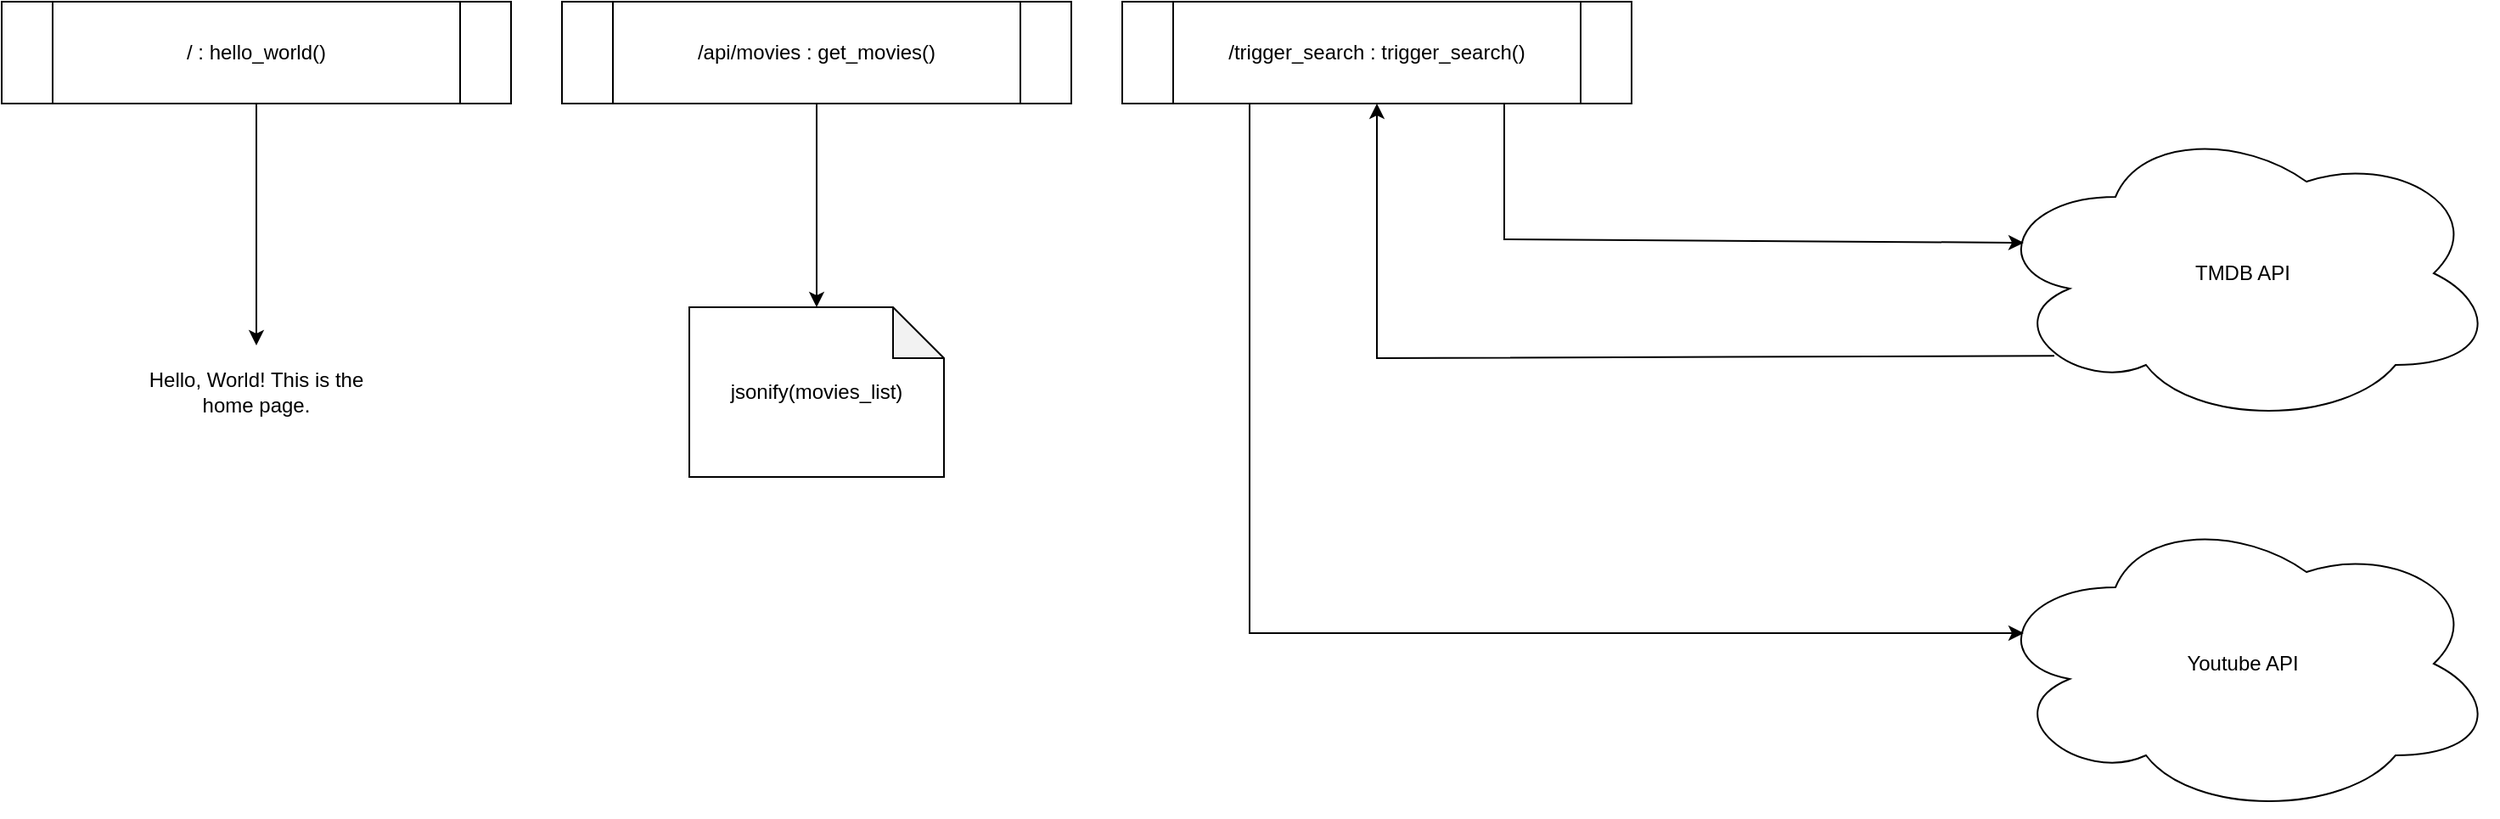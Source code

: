 <mxfile version="22.1.16" type="github">
  <diagram name="Page-1" id="FavIiO_On8jeepOU1Gb4">
    <mxGraphModel dx="1050" dy="522" grid="1" gridSize="10" guides="1" tooltips="1" connect="1" arrows="1" fold="1" page="1" pageScale="1" pageWidth="850" pageHeight="1100" math="0" shadow="0">
      <root>
        <mxCell id="0" />
        <mxCell id="1" parent="0" />
        <mxCell id="EQATGkMoCbNwmrRgMAHa-1" value="/trigger_search&amp;nbsp;: trigger_search()" style="shape=process;whiteSpace=wrap;html=1;backgroundOutline=1;" vertex="1" parent="1">
          <mxGeometry x="670" y="10" width="300" height="60" as="geometry" />
        </mxCell>
        <mxCell id="EQATGkMoCbNwmrRgMAHa-2" value="/ : hello_world()" style="shape=process;whiteSpace=wrap;html=1;backgroundOutline=1;" vertex="1" parent="1">
          <mxGeometry x="10" y="10" width="300" height="60" as="geometry" />
        </mxCell>
        <mxCell id="EQATGkMoCbNwmrRgMAHa-4" value="/api/movies&amp;nbsp;:&amp;nbsp;get_movies&lt;span style=&quot;background-color: initial;&quot;&gt;()&lt;/span&gt;" style="shape=process;whiteSpace=wrap;html=1;backgroundOutline=1;" vertex="1" parent="1">
          <mxGeometry x="340" y="10" width="300" height="60" as="geometry" />
        </mxCell>
        <mxCell id="EQATGkMoCbNwmrRgMAHa-5" value="jsonify(movies_list)" style="shape=note;whiteSpace=wrap;html=1;backgroundOutline=1;darkOpacity=0.05;" vertex="1" parent="1">
          <mxGeometry x="415" y="190" width="150" height="100" as="geometry" />
        </mxCell>
        <mxCell id="EQATGkMoCbNwmrRgMAHa-6" value="" style="endArrow=classic;html=1;rounded=0;exitX=0.5;exitY=1;exitDx=0;exitDy=0;entryX=0.5;entryY=0;entryDx=0;entryDy=0;entryPerimeter=0;" edge="1" parent="1" source="EQATGkMoCbNwmrRgMAHa-4" target="EQATGkMoCbNwmrRgMAHa-5">
          <mxGeometry width="50" height="50" relative="1" as="geometry">
            <mxPoint x="380" y="280" as="sourcePoint" />
            <mxPoint x="430" y="230" as="targetPoint" />
          </mxGeometry>
        </mxCell>
        <mxCell id="EQATGkMoCbNwmrRgMAHa-7" value="Hello, World! This is the home page." style="text;html=1;strokeColor=none;fillColor=none;align=center;verticalAlign=middle;whiteSpace=wrap;rounded=0;" vertex="1" parent="1">
          <mxGeometry x="85" y="212.5" width="150" height="55" as="geometry" />
        </mxCell>
        <mxCell id="EQATGkMoCbNwmrRgMAHa-8" value="" style="endArrow=classic;html=1;rounded=0;exitX=0.5;exitY=1;exitDx=0;exitDy=0;entryX=0.5;entryY=0;entryDx=0;entryDy=0;" edge="1" parent="1" source="EQATGkMoCbNwmrRgMAHa-2" target="EQATGkMoCbNwmrRgMAHa-7">
          <mxGeometry width="50" height="50" relative="1" as="geometry">
            <mxPoint x="380" y="270" as="sourcePoint" />
            <mxPoint x="430" y="220" as="targetPoint" />
          </mxGeometry>
        </mxCell>
        <mxCell id="EQATGkMoCbNwmrRgMAHa-9" value="TMDB API" style="ellipse;shape=cloud;whiteSpace=wrap;html=1;" vertex="1" parent="1">
          <mxGeometry x="1180" y="80" width="300" height="180" as="geometry" />
        </mxCell>
        <mxCell id="EQATGkMoCbNwmrRgMAHa-10" value="Youtube API" style="ellipse;shape=cloud;whiteSpace=wrap;html=1;" vertex="1" parent="1">
          <mxGeometry x="1180" y="310" width="300" height="180" as="geometry" />
        </mxCell>
        <mxCell id="EQATGkMoCbNwmrRgMAHa-11" value="" style="endArrow=classic;html=1;rounded=0;exitX=0.75;exitY=1;exitDx=0;exitDy=0;entryX=0.07;entryY=0.4;entryDx=0;entryDy=0;entryPerimeter=0;" edge="1" parent="1" source="EQATGkMoCbNwmrRgMAHa-1" target="EQATGkMoCbNwmrRgMAHa-9">
          <mxGeometry width="50" height="50" relative="1" as="geometry">
            <mxPoint x="1030" y="270" as="sourcePoint" />
            <mxPoint x="1080" y="220" as="targetPoint" />
            <Array as="points">
              <mxPoint x="895" y="150" />
            </Array>
          </mxGeometry>
        </mxCell>
        <mxCell id="EQATGkMoCbNwmrRgMAHa-12" value="" style="endArrow=classic;html=1;rounded=0;exitX=0.13;exitY=0.77;exitDx=0;exitDy=0;exitPerimeter=0;entryX=0.5;entryY=1;entryDx=0;entryDy=0;" edge="1" parent="1" source="EQATGkMoCbNwmrRgMAHa-9" target="EQATGkMoCbNwmrRgMAHa-1">
          <mxGeometry width="50" height="50" relative="1" as="geometry">
            <mxPoint x="1030" y="270" as="sourcePoint" />
            <mxPoint x="1080" y="220" as="targetPoint" />
            <Array as="points">
              <mxPoint x="820" y="220" />
            </Array>
          </mxGeometry>
        </mxCell>
        <mxCell id="EQATGkMoCbNwmrRgMAHa-13" value="" style="endArrow=classic;html=1;rounded=0;entryX=0.07;entryY=0.4;entryDx=0;entryDy=0;entryPerimeter=0;exitX=0.25;exitY=1;exitDx=0;exitDy=0;" edge="1" parent="1" source="EQATGkMoCbNwmrRgMAHa-1" target="EQATGkMoCbNwmrRgMAHa-10">
          <mxGeometry width="50" height="50" relative="1" as="geometry">
            <mxPoint x="840" y="380" as="sourcePoint" />
            <mxPoint x="1080" y="220" as="targetPoint" />
            <Array as="points">
              <mxPoint x="745" y="382" />
            </Array>
          </mxGeometry>
        </mxCell>
      </root>
    </mxGraphModel>
  </diagram>
</mxfile>
